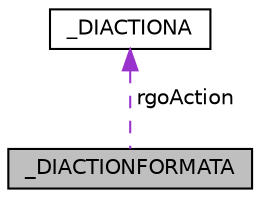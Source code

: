 digraph "_DIACTIONFORMATA"
{
 // LATEX_PDF_SIZE
  edge [fontname="Helvetica",fontsize="10",labelfontname="Helvetica",labelfontsize="10"];
  node [fontname="Helvetica",fontsize="10",shape=record];
  Node1 [label="_DIACTIONFORMATA",height=0.2,width=0.4,color="black", fillcolor="grey75", style="filled", fontcolor="black",tooltip=" "];
  Node2 -> Node1 [dir="back",color="darkorchid3",fontsize="10",style="dashed",label=" rgoAction" ,fontname="Helvetica"];
  Node2 [label="_DIACTIONA",height=0.2,width=0.4,color="black", fillcolor="white", style="filled",URL="$struct__DIACTIONA.html",tooltip=" "];
}
